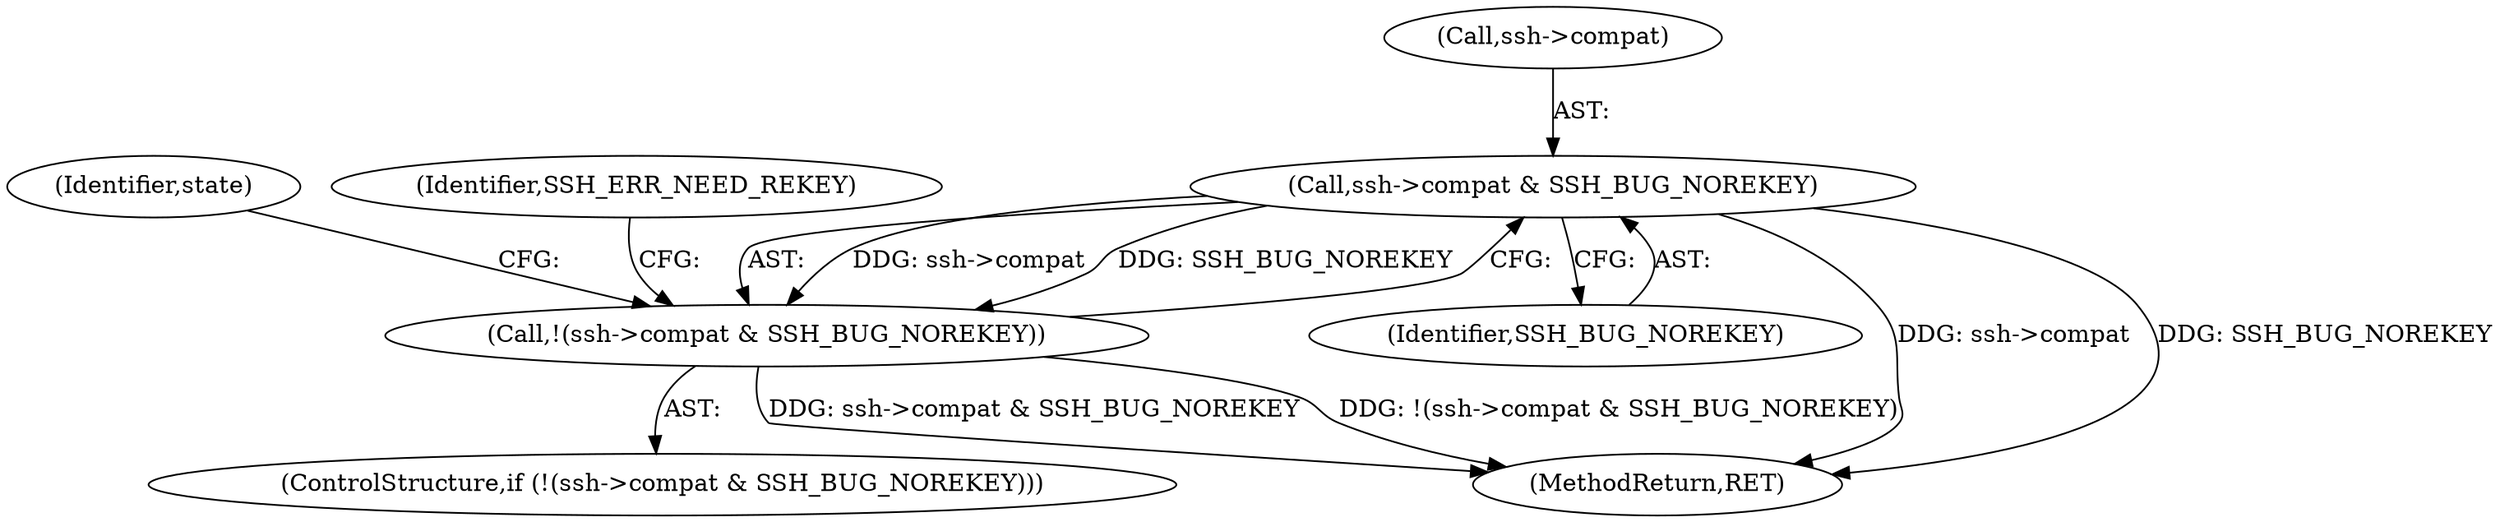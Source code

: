 digraph "0_mindrot_2fecfd486bdba9f51b3a789277bb0733ca36e1c0@pointer" {
"1000739" [label="(Call,ssh->compat & SSH_BUG_NOREKEY)"];
"1000738" [label="(Call,!(ssh->compat & SSH_BUG_NOREKEY))"];
"1000738" [label="(Call,!(ssh->compat & SSH_BUG_NOREKEY))"];
"1000749" [label="(Identifier,state)"];
"1000740" [label="(Call,ssh->compat)"];
"1000743" [label="(Identifier,SSH_BUG_NOREKEY)"];
"1000737" [label="(ControlStructure,if (!(ssh->compat & SSH_BUG_NOREKEY)))"];
"1000976" [label="(MethodReturn,RET)"];
"1000739" [label="(Call,ssh->compat & SSH_BUG_NOREKEY)"];
"1000745" [label="(Identifier,SSH_ERR_NEED_REKEY)"];
"1000739" -> "1000738"  [label="AST: "];
"1000739" -> "1000743"  [label="CFG: "];
"1000740" -> "1000739"  [label="AST: "];
"1000743" -> "1000739"  [label="AST: "];
"1000738" -> "1000739"  [label="CFG: "];
"1000739" -> "1000976"  [label="DDG: ssh->compat"];
"1000739" -> "1000976"  [label="DDG: SSH_BUG_NOREKEY"];
"1000739" -> "1000738"  [label="DDG: ssh->compat"];
"1000739" -> "1000738"  [label="DDG: SSH_BUG_NOREKEY"];
"1000738" -> "1000737"  [label="AST: "];
"1000745" -> "1000738"  [label="CFG: "];
"1000749" -> "1000738"  [label="CFG: "];
"1000738" -> "1000976"  [label="DDG: ssh->compat & SSH_BUG_NOREKEY"];
"1000738" -> "1000976"  [label="DDG: !(ssh->compat & SSH_BUG_NOREKEY)"];
}
